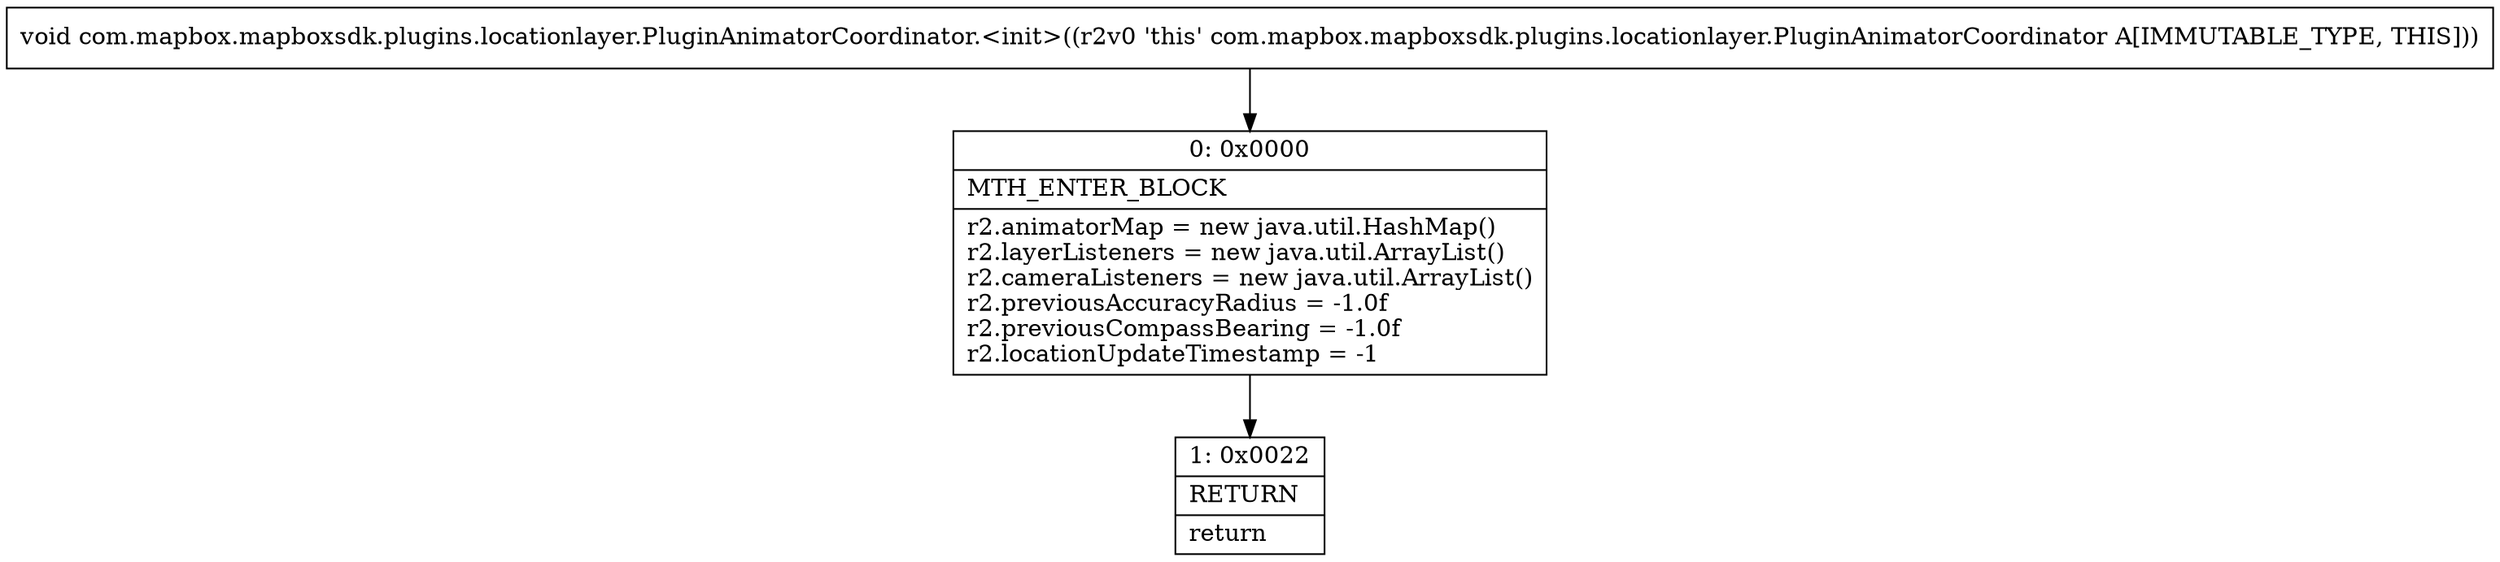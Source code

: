 digraph "CFG forcom.mapbox.mapboxsdk.plugins.locationlayer.PluginAnimatorCoordinator.\<init\>()V" {
Node_0 [shape=record,label="{0\:\ 0x0000|MTH_ENTER_BLOCK\l|r2.animatorMap = new java.util.HashMap()\lr2.layerListeners = new java.util.ArrayList()\lr2.cameraListeners = new java.util.ArrayList()\lr2.previousAccuracyRadius = \-1.0f\lr2.previousCompassBearing = \-1.0f\lr2.locationUpdateTimestamp = \-1\l}"];
Node_1 [shape=record,label="{1\:\ 0x0022|RETURN\l|return\l}"];
MethodNode[shape=record,label="{void com.mapbox.mapboxsdk.plugins.locationlayer.PluginAnimatorCoordinator.\<init\>((r2v0 'this' com.mapbox.mapboxsdk.plugins.locationlayer.PluginAnimatorCoordinator A[IMMUTABLE_TYPE, THIS])) }"];
MethodNode -> Node_0;
Node_0 -> Node_1;
}

